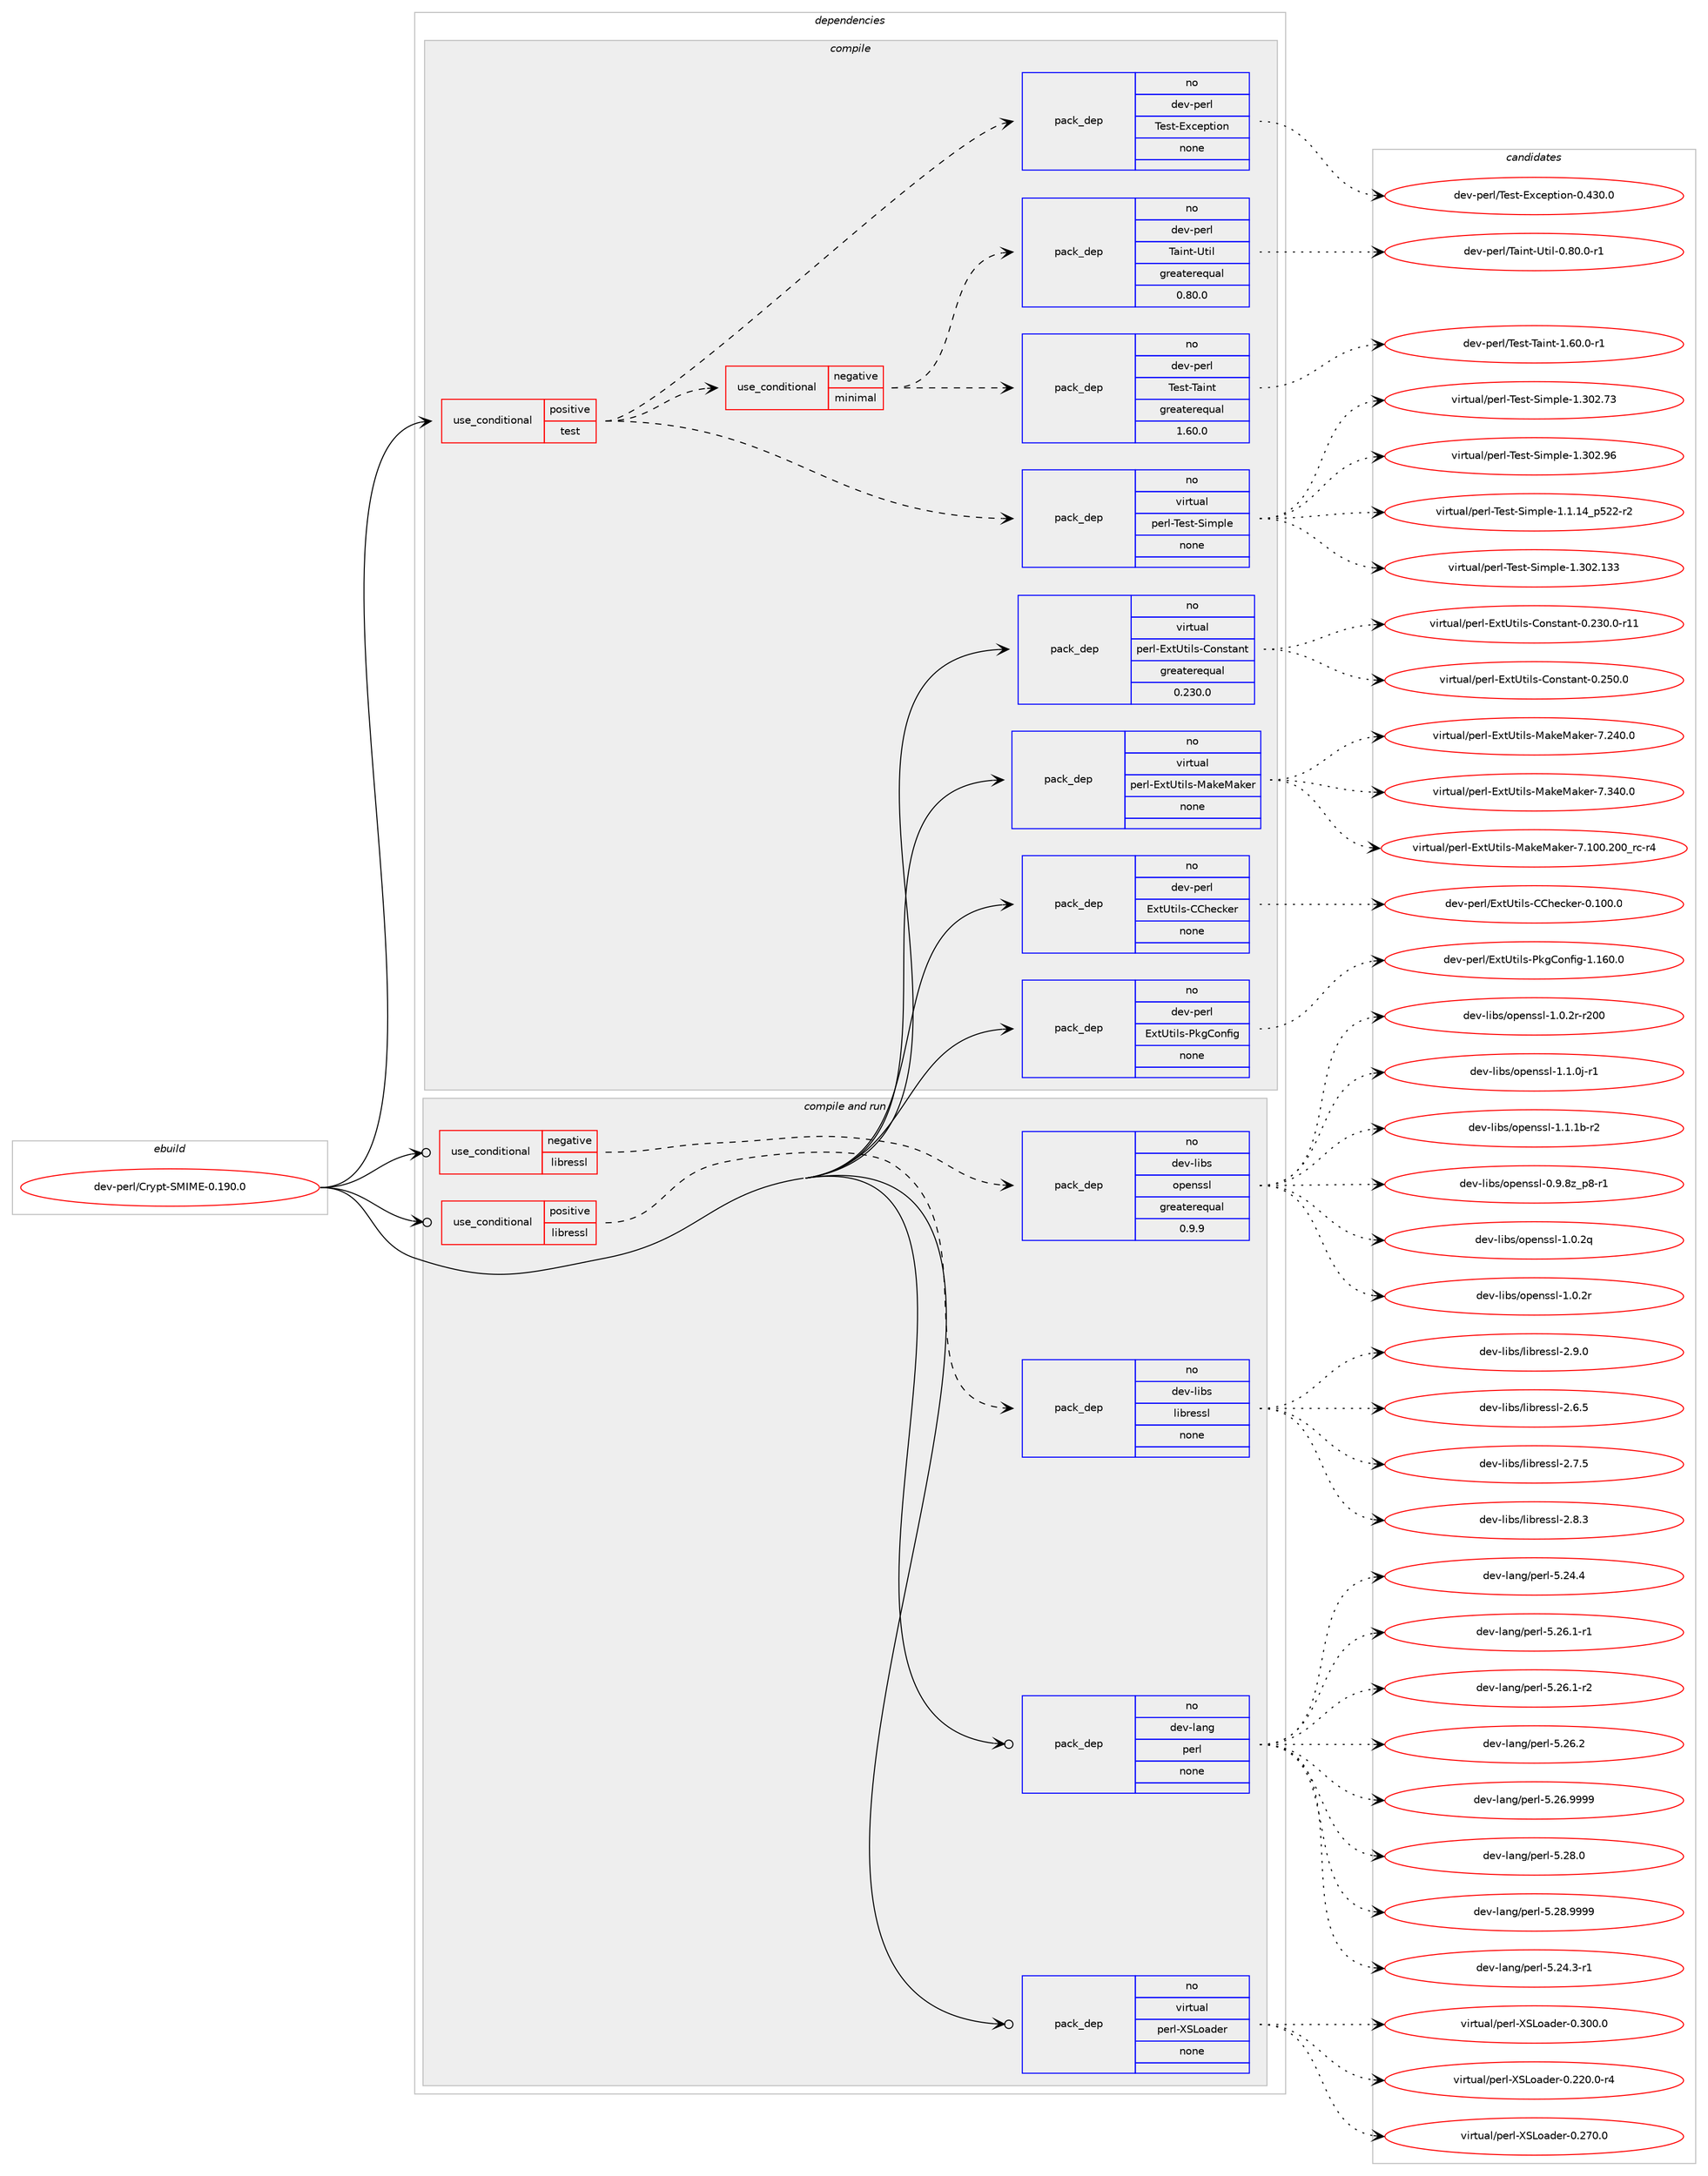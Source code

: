 digraph prolog {

# *************
# Graph options
# *************

newrank=true;
concentrate=true;
compound=true;
graph [rankdir=LR,fontname=Helvetica,fontsize=10,ranksep=1.5];#, ranksep=2.5, nodesep=0.2];
edge  [arrowhead=vee];
node  [fontname=Helvetica,fontsize=10];

# **********
# The ebuild
# **********

subgraph cluster_leftcol {
color=gray;
rank=same;
label=<<i>ebuild</i>>;
id [label="dev-perl/Crypt-SMIME-0.190.0", color=red, width=4, href="../dev-perl/Crypt-SMIME-0.190.0.svg"];
}

# ****************
# The dependencies
# ****************

subgraph cluster_midcol {
color=gray;
label=<<i>dependencies</i>>;
subgraph cluster_compile {
fillcolor="#eeeeee";
style=filled;
label=<<i>compile</i>>;
subgraph cond367856 {
dependency1378586 [label=<<TABLE BORDER="0" CELLBORDER="1" CELLSPACING="0" CELLPADDING="4"><TR><TD ROWSPAN="3" CELLPADDING="10">use_conditional</TD></TR><TR><TD>positive</TD></TR><TR><TD>test</TD></TR></TABLE>>, shape=none, color=red];
subgraph pack987685 {
dependency1378587 [label=<<TABLE BORDER="0" CELLBORDER="1" CELLSPACING="0" CELLPADDING="4" WIDTH="220"><TR><TD ROWSPAN="6" CELLPADDING="30">pack_dep</TD></TR><TR><TD WIDTH="110">no</TD></TR><TR><TD>dev-perl</TD></TR><TR><TD>Test-Exception</TD></TR><TR><TD>none</TD></TR><TR><TD></TD></TR></TABLE>>, shape=none, color=blue];
}
dependency1378586:e -> dependency1378587:w [weight=20,style="dashed",arrowhead="vee"];
subgraph pack987686 {
dependency1378588 [label=<<TABLE BORDER="0" CELLBORDER="1" CELLSPACING="0" CELLPADDING="4" WIDTH="220"><TR><TD ROWSPAN="6" CELLPADDING="30">pack_dep</TD></TR><TR><TD WIDTH="110">no</TD></TR><TR><TD>virtual</TD></TR><TR><TD>perl-Test-Simple</TD></TR><TR><TD>none</TD></TR><TR><TD></TD></TR></TABLE>>, shape=none, color=blue];
}
dependency1378586:e -> dependency1378588:w [weight=20,style="dashed",arrowhead="vee"];
subgraph cond367857 {
dependency1378589 [label=<<TABLE BORDER="0" CELLBORDER="1" CELLSPACING="0" CELLPADDING="4"><TR><TD ROWSPAN="3" CELLPADDING="10">use_conditional</TD></TR><TR><TD>negative</TD></TR><TR><TD>minimal</TD></TR></TABLE>>, shape=none, color=red];
subgraph pack987687 {
dependency1378590 [label=<<TABLE BORDER="0" CELLBORDER="1" CELLSPACING="0" CELLPADDING="4" WIDTH="220"><TR><TD ROWSPAN="6" CELLPADDING="30">pack_dep</TD></TR><TR><TD WIDTH="110">no</TD></TR><TR><TD>dev-perl</TD></TR><TR><TD>Test-Taint</TD></TR><TR><TD>greaterequal</TD></TR><TR><TD>1.60.0</TD></TR></TABLE>>, shape=none, color=blue];
}
dependency1378589:e -> dependency1378590:w [weight=20,style="dashed",arrowhead="vee"];
subgraph pack987688 {
dependency1378591 [label=<<TABLE BORDER="0" CELLBORDER="1" CELLSPACING="0" CELLPADDING="4" WIDTH="220"><TR><TD ROWSPAN="6" CELLPADDING="30">pack_dep</TD></TR><TR><TD WIDTH="110">no</TD></TR><TR><TD>dev-perl</TD></TR><TR><TD>Taint-Util</TD></TR><TR><TD>greaterequal</TD></TR><TR><TD>0.80.0</TD></TR></TABLE>>, shape=none, color=blue];
}
dependency1378589:e -> dependency1378591:w [weight=20,style="dashed",arrowhead="vee"];
}
dependency1378586:e -> dependency1378589:w [weight=20,style="dashed",arrowhead="vee"];
}
id:e -> dependency1378586:w [weight=20,style="solid",arrowhead="vee"];
subgraph pack987689 {
dependency1378592 [label=<<TABLE BORDER="0" CELLBORDER="1" CELLSPACING="0" CELLPADDING="4" WIDTH="220"><TR><TD ROWSPAN="6" CELLPADDING="30">pack_dep</TD></TR><TR><TD WIDTH="110">no</TD></TR><TR><TD>dev-perl</TD></TR><TR><TD>ExtUtils-CChecker</TD></TR><TR><TD>none</TD></TR><TR><TD></TD></TR></TABLE>>, shape=none, color=blue];
}
id:e -> dependency1378592:w [weight=20,style="solid",arrowhead="vee"];
subgraph pack987690 {
dependency1378593 [label=<<TABLE BORDER="0" CELLBORDER="1" CELLSPACING="0" CELLPADDING="4" WIDTH="220"><TR><TD ROWSPAN="6" CELLPADDING="30">pack_dep</TD></TR><TR><TD WIDTH="110">no</TD></TR><TR><TD>dev-perl</TD></TR><TR><TD>ExtUtils-PkgConfig</TD></TR><TR><TD>none</TD></TR><TR><TD></TD></TR></TABLE>>, shape=none, color=blue];
}
id:e -> dependency1378593:w [weight=20,style="solid",arrowhead="vee"];
subgraph pack987691 {
dependency1378594 [label=<<TABLE BORDER="0" CELLBORDER="1" CELLSPACING="0" CELLPADDING="4" WIDTH="220"><TR><TD ROWSPAN="6" CELLPADDING="30">pack_dep</TD></TR><TR><TD WIDTH="110">no</TD></TR><TR><TD>virtual</TD></TR><TR><TD>perl-ExtUtils-Constant</TD></TR><TR><TD>greaterequal</TD></TR><TR><TD>0.230.0</TD></TR></TABLE>>, shape=none, color=blue];
}
id:e -> dependency1378594:w [weight=20,style="solid",arrowhead="vee"];
subgraph pack987692 {
dependency1378595 [label=<<TABLE BORDER="0" CELLBORDER="1" CELLSPACING="0" CELLPADDING="4" WIDTH="220"><TR><TD ROWSPAN="6" CELLPADDING="30">pack_dep</TD></TR><TR><TD WIDTH="110">no</TD></TR><TR><TD>virtual</TD></TR><TR><TD>perl-ExtUtils-MakeMaker</TD></TR><TR><TD>none</TD></TR><TR><TD></TD></TR></TABLE>>, shape=none, color=blue];
}
id:e -> dependency1378595:w [weight=20,style="solid",arrowhead="vee"];
}
subgraph cluster_compileandrun {
fillcolor="#eeeeee";
style=filled;
label=<<i>compile and run</i>>;
subgraph cond367858 {
dependency1378596 [label=<<TABLE BORDER="0" CELLBORDER="1" CELLSPACING="0" CELLPADDING="4"><TR><TD ROWSPAN="3" CELLPADDING="10">use_conditional</TD></TR><TR><TD>negative</TD></TR><TR><TD>libressl</TD></TR></TABLE>>, shape=none, color=red];
subgraph pack987693 {
dependency1378597 [label=<<TABLE BORDER="0" CELLBORDER="1" CELLSPACING="0" CELLPADDING="4" WIDTH="220"><TR><TD ROWSPAN="6" CELLPADDING="30">pack_dep</TD></TR><TR><TD WIDTH="110">no</TD></TR><TR><TD>dev-libs</TD></TR><TR><TD>openssl</TD></TR><TR><TD>greaterequal</TD></TR><TR><TD>0.9.9</TD></TR></TABLE>>, shape=none, color=blue];
}
dependency1378596:e -> dependency1378597:w [weight=20,style="dashed",arrowhead="vee"];
}
id:e -> dependency1378596:w [weight=20,style="solid",arrowhead="odotvee"];
subgraph cond367859 {
dependency1378598 [label=<<TABLE BORDER="0" CELLBORDER="1" CELLSPACING="0" CELLPADDING="4"><TR><TD ROWSPAN="3" CELLPADDING="10">use_conditional</TD></TR><TR><TD>positive</TD></TR><TR><TD>libressl</TD></TR></TABLE>>, shape=none, color=red];
subgraph pack987694 {
dependency1378599 [label=<<TABLE BORDER="0" CELLBORDER="1" CELLSPACING="0" CELLPADDING="4" WIDTH="220"><TR><TD ROWSPAN="6" CELLPADDING="30">pack_dep</TD></TR><TR><TD WIDTH="110">no</TD></TR><TR><TD>dev-libs</TD></TR><TR><TD>libressl</TD></TR><TR><TD>none</TD></TR><TR><TD></TD></TR></TABLE>>, shape=none, color=blue];
}
dependency1378598:e -> dependency1378599:w [weight=20,style="dashed",arrowhead="vee"];
}
id:e -> dependency1378598:w [weight=20,style="solid",arrowhead="odotvee"];
subgraph pack987695 {
dependency1378600 [label=<<TABLE BORDER="0" CELLBORDER="1" CELLSPACING="0" CELLPADDING="4" WIDTH="220"><TR><TD ROWSPAN="6" CELLPADDING="30">pack_dep</TD></TR><TR><TD WIDTH="110">no</TD></TR><TR><TD>dev-lang</TD></TR><TR><TD>perl</TD></TR><TR><TD>none</TD></TR><TR><TD></TD></TR></TABLE>>, shape=none, color=blue];
}
id:e -> dependency1378600:w [weight=20,style="solid",arrowhead="odotvee"];
subgraph pack987696 {
dependency1378601 [label=<<TABLE BORDER="0" CELLBORDER="1" CELLSPACING="0" CELLPADDING="4" WIDTH="220"><TR><TD ROWSPAN="6" CELLPADDING="30">pack_dep</TD></TR><TR><TD WIDTH="110">no</TD></TR><TR><TD>virtual</TD></TR><TR><TD>perl-XSLoader</TD></TR><TR><TD>none</TD></TR><TR><TD></TD></TR></TABLE>>, shape=none, color=blue];
}
id:e -> dependency1378601:w [weight=20,style="solid",arrowhead="odotvee"];
}
subgraph cluster_run {
fillcolor="#eeeeee";
style=filled;
label=<<i>run</i>>;
}
}

# **************
# The candidates
# **************

subgraph cluster_choices {
rank=same;
color=gray;
label=<<i>candidates</i>>;

subgraph choice987685 {
color=black;
nodesep=1;
choice1001011184511210111410847841011151164569120991011121161051111104548465251484648 [label="dev-perl/Test-Exception-0.430.0", color=red, width=4,href="../dev-perl/Test-Exception-0.430.0.svg"];
dependency1378587:e -> choice1001011184511210111410847841011151164569120991011121161051111104548465251484648:w [style=dotted,weight="100"];
}
subgraph choice987686 {
color=black;
nodesep=1;
choice11810511411611797108471121011141084584101115116458310510911210810145494649464952951125350504511450 [label="virtual/perl-Test-Simple-1.1.14_p522-r2", color=red, width=4,href="../virtual/perl-Test-Simple-1.1.14_p522-r2.svg"];
choice11810511411611797108471121011141084584101115116458310510911210810145494651485046495151 [label="virtual/perl-Test-Simple-1.302.133", color=red, width=4,href="../virtual/perl-Test-Simple-1.302.133.svg"];
choice118105114116117971084711210111410845841011151164583105109112108101454946514850465551 [label="virtual/perl-Test-Simple-1.302.73", color=red, width=4,href="../virtual/perl-Test-Simple-1.302.73.svg"];
choice118105114116117971084711210111410845841011151164583105109112108101454946514850465754 [label="virtual/perl-Test-Simple-1.302.96", color=red, width=4,href="../virtual/perl-Test-Simple-1.302.96.svg"];
dependency1378588:e -> choice11810511411611797108471121011141084584101115116458310510911210810145494649464952951125350504511450:w [style=dotted,weight="100"];
dependency1378588:e -> choice11810511411611797108471121011141084584101115116458310510911210810145494651485046495151:w [style=dotted,weight="100"];
dependency1378588:e -> choice118105114116117971084711210111410845841011151164583105109112108101454946514850465551:w [style=dotted,weight="100"];
dependency1378588:e -> choice118105114116117971084711210111410845841011151164583105109112108101454946514850465754:w [style=dotted,weight="100"];
}
subgraph choice987687 {
color=black;
nodesep=1;
choice100101118451121011141084784101115116458497105110116454946544846484511449 [label="dev-perl/Test-Taint-1.60.0-r1", color=red, width=4,href="../dev-perl/Test-Taint-1.60.0-r1.svg"];
dependency1378590:e -> choice100101118451121011141084784101115116458497105110116454946544846484511449:w [style=dotted,weight="100"];
}
subgraph choice987688 {
color=black;
nodesep=1;
choice100101118451121011141084784971051101164585116105108454846564846484511449 [label="dev-perl/Taint-Util-0.80.0-r1", color=red, width=4,href="../dev-perl/Taint-Util-0.80.0-r1.svg"];
dependency1378591:e -> choice100101118451121011141084784971051101164585116105108454846564846484511449:w [style=dotted,weight="100"];
}
subgraph choice987689 {
color=black;
nodesep=1;
choice10010111845112101114108476912011685116105108115456767104101991071011144548464948484648 [label="dev-perl/ExtUtils-CChecker-0.100.0", color=red, width=4,href="../dev-perl/ExtUtils-CChecker-0.100.0.svg"];
dependency1378592:e -> choice10010111845112101114108476912011685116105108115456767104101991071011144548464948484648:w [style=dotted,weight="100"];
}
subgraph choice987690 {
color=black;
nodesep=1;
choice100101118451121011141084769120116851161051081154580107103671111101021051034549464954484648 [label="dev-perl/ExtUtils-PkgConfig-1.160.0", color=red, width=4,href="../dev-perl/ExtUtils-PkgConfig-1.160.0.svg"];
dependency1378593:e -> choice100101118451121011141084769120116851161051081154580107103671111101021051034549464954484648:w [style=dotted,weight="100"];
}
subgraph choice987691 {
color=black;
nodesep=1;
choice11810511411611797108471121011141084569120116851161051081154567111110115116971101164548465051484648451144949 [label="virtual/perl-ExtUtils-Constant-0.230.0-r11", color=red, width=4,href="../virtual/perl-ExtUtils-Constant-0.230.0-r11.svg"];
choice11810511411611797108471121011141084569120116851161051081154567111110115116971101164548465053484648 [label="virtual/perl-ExtUtils-Constant-0.250.0", color=red, width=4,href="../virtual/perl-ExtUtils-Constant-0.250.0.svg"];
dependency1378594:e -> choice11810511411611797108471121011141084569120116851161051081154567111110115116971101164548465051484648451144949:w [style=dotted,weight="100"];
dependency1378594:e -> choice11810511411611797108471121011141084569120116851161051081154567111110115116971101164548465053484648:w [style=dotted,weight="100"];
}
subgraph choice987692 {
color=black;
nodesep=1;
choice118105114116117971084711210111410845691201168511610510811545779710710177971071011144555464948484650484895114994511452 [label="virtual/perl-ExtUtils-MakeMaker-7.100.200_rc-r4", color=red, width=4,href="../virtual/perl-ExtUtils-MakeMaker-7.100.200_rc-r4.svg"];
choice118105114116117971084711210111410845691201168511610510811545779710710177971071011144555465052484648 [label="virtual/perl-ExtUtils-MakeMaker-7.240.0", color=red, width=4,href="../virtual/perl-ExtUtils-MakeMaker-7.240.0.svg"];
choice118105114116117971084711210111410845691201168511610510811545779710710177971071011144555465152484648 [label="virtual/perl-ExtUtils-MakeMaker-7.340.0", color=red, width=4,href="../virtual/perl-ExtUtils-MakeMaker-7.340.0.svg"];
dependency1378595:e -> choice118105114116117971084711210111410845691201168511610510811545779710710177971071011144555464948484650484895114994511452:w [style=dotted,weight="100"];
dependency1378595:e -> choice118105114116117971084711210111410845691201168511610510811545779710710177971071011144555465052484648:w [style=dotted,weight="100"];
dependency1378595:e -> choice118105114116117971084711210111410845691201168511610510811545779710710177971071011144555465152484648:w [style=dotted,weight="100"];
}
subgraph choice987693 {
color=black;
nodesep=1;
choice10010111845108105981154711111210111011511510845484657465612295112564511449 [label="dev-libs/openssl-0.9.8z_p8-r1", color=red, width=4,href="../dev-libs/openssl-0.9.8z_p8-r1.svg"];
choice100101118451081059811547111112101110115115108454946484650113 [label="dev-libs/openssl-1.0.2q", color=red, width=4,href="../dev-libs/openssl-1.0.2q.svg"];
choice100101118451081059811547111112101110115115108454946484650114 [label="dev-libs/openssl-1.0.2r", color=red, width=4,href="../dev-libs/openssl-1.0.2r.svg"];
choice10010111845108105981154711111210111011511510845494648465011445114504848 [label="dev-libs/openssl-1.0.2r-r200", color=red, width=4,href="../dev-libs/openssl-1.0.2r-r200.svg"];
choice1001011184510810598115471111121011101151151084549464946481064511449 [label="dev-libs/openssl-1.1.0j-r1", color=red, width=4,href="../dev-libs/openssl-1.1.0j-r1.svg"];
choice100101118451081059811547111112101110115115108454946494649984511450 [label="dev-libs/openssl-1.1.1b-r2", color=red, width=4,href="../dev-libs/openssl-1.1.1b-r2.svg"];
dependency1378597:e -> choice10010111845108105981154711111210111011511510845484657465612295112564511449:w [style=dotted,weight="100"];
dependency1378597:e -> choice100101118451081059811547111112101110115115108454946484650113:w [style=dotted,weight="100"];
dependency1378597:e -> choice100101118451081059811547111112101110115115108454946484650114:w [style=dotted,weight="100"];
dependency1378597:e -> choice10010111845108105981154711111210111011511510845494648465011445114504848:w [style=dotted,weight="100"];
dependency1378597:e -> choice1001011184510810598115471111121011101151151084549464946481064511449:w [style=dotted,weight="100"];
dependency1378597:e -> choice100101118451081059811547111112101110115115108454946494649984511450:w [style=dotted,weight="100"];
}
subgraph choice987694 {
color=black;
nodesep=1;
choice10010111845108105981154710810598114101115115108455046544653 [label="dev-libs/libressl-2.6.5", color=red, width=4,href="../dev-libs/libressl-2.6.5.svg"];
choice10010111845108105981154710810598114101115115108455046554653 [label="dev-libs/libressl-2.7.5", color=red, width=4,href="../dev-libs/libressl-2.7.5.svg"];
choice10010111845108105981154710810598114101115115108455046564651 [label="dev-libs/libressl-2.8.3", color=red, width=4,href="../dev-libs/libressl-2.8.3.svg"];
choice10010111845108105981154710810598114101115115108455046574648 [label="dev-libs/libressl-2.9.0", color=red, width=4,href="../dev-libs/libressl-2.9.0.svg"];
dependency1378599:e -> choice10010111845108105981154710810598114101115115108455046544653:w [style=dotted,weight="100"];
dependency1378599:e -> choice10010111845108105981154710810598114101115115108455046554653:w [style=dotted,weight="100"];
dependency1378599:e -> choice10010111845108105981154710810598114101115115108455046564651:w [style=dotted,weight="100"];
dependency1378599:e -> choice10010111845108105981154710810598114101115115108455046574648:w [style=dotted,weight="100"];
}
subgraph choice987695 {
color=black;
nodesep=1;
choice100101118451089711010347112101114108455346505246514511449 [label="dev-lang/perl-5.24.3-r1", color=red, width=4,href="../dev-lang/perl-5.24.3-r1.svg"];
choice10010111845108971101034711210111410845534650524652 [label="dev-lang/perl-5.24.4", color=red, width=4,href="../dev-lang/perl-5.24.4.svg"];
choice100101118451089711010347112101114108455346505446494511449 [label="dev-lang/perl-5.26.1-r1", color=red, width=4,href="../dev-lang/perl-5.26.1-r1.svg"];
choice100101118451089711010347112101114108455346505446494511450 [label="dev-lang/perl-5.26.1-r2", color=red, width=4,href="../dev-lang/perl-5.26.1-r2.svg"];
choice10010111845108971101034711210111410845534650544650 [label="dev-lang/perl-5.26.2", color=red, width=4,href="../dev-lang/perl-5.26.2.svg"];
choice10010111845108971101034711210111410845534650544657575757 [label="dev-lang/perl-5.26.9999", color=red, width=4,href="../dev-lang/perl-5.26.9999.svg"];
choice10010111845108971101034711210111410845534650564648 [label="dev-lang/perl-5.28.0", color=red, width=4,href="../dev-lang/perl-5.28.0.svg"];
choice10010111845108971101034711210111410845534650564657575757 [label="dev-lang/perl-5.28.9999", color=red, width=4,href="../dev-lang/perl-5.28.9999.svg"];
dependency1378600:e -> choice100101118451089711010347112101114108455346505246514511449:w [style=dotted,weight="100"];
dependency1378600:e -> choice10010111845108971101034711210111410845534650524652:w [style=dotted,weight="100"];
dependency1378600:e -> choice100101118451089711010347112101114108455346505446494511449:w [style=dotted,weight="100"];
dependency1378600:e -> choice100101118451089711010347112101114108455346505446494511450:w [style=dotted,weight="100"];
dependency1378600:e -> choice10010111845108971101034711210111410845534650544650:w [style=dotted,weight="100"];
dependency1378600:e -> choice10010111845108971101034711210111410845534650544657575757:w [style=dotted,weight="100"];
dependency1378600:e -> choice10010111845108971101034711210111410845534650564648:w [style=dotted,weight="100"];
dependency1378600:e -> choice10010111845108971101034711210111410845534650564657575757:w [style=dotted,weight="100"];
}
subgraph choice987696 {
color=black;
nodesep=1;
choice1181051141161179710847112101114108458883761119710010111445484650504846484511452 [label="virtual/perl-XSLoader-0.220.0-r4", color=red, width=4,href="../virtual/perl-XSLoader-0.220.0-r4.svg"];
choice118105114116117971084711210111410845888376111971001011144548465055484648 [label="virtual/perl-XSLoader-0.270.0", color=red, width=4,href="../virtual/perl-XSLoader-0.270.0.svg"];
choice118105114116117971084711210111410845888376111971001011144548465148484648 [label="virtual/perl-XSLoader-0.300.0", color=red, width=4,href="../virtual/perl-XSLoader-0.300.0.svg"];
dependency1378601:e -> choice1181051141161179710847112101114108458883761119710010111445484650504846484511452:w [style=dotted,weight="100"];
dependency1378601:e -> choice118105114116117971084711210111410845888376111971001011144548465055484648:w [style=dotted,weight="100"];
dependency1378601:e -> choice118105114116117971084711210111410845888376111971001011144548465148484648:w [style=dotted,weight="100"];
}
}

}
